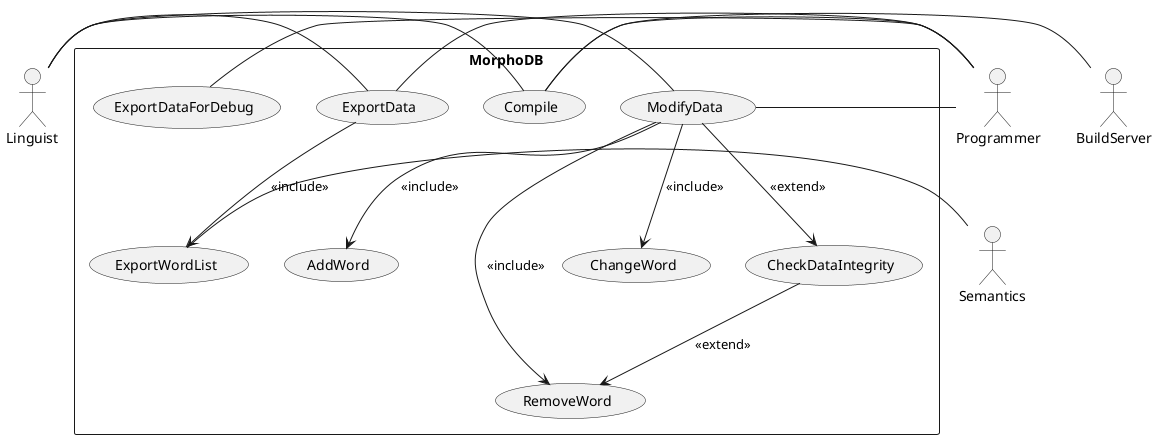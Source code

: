 @startuml
actor Linguist
actor Programmer
actor BuildServer
actor Semantics

rectangle "MorphoDB" {
    Linguist - (ModifyData)
    Linguist - (Compile)
    Linguist - (ExportData)

    Programmer - (ModifyData)
    Programmer - (Compile)
    Programmer - (ExportData)
    Programmer - (ExportDataForDebug)

    BuildServer - (Compile)

    Semantics - (ExportWordList)

    (ModifyData) -down-> (AddWord): <<include>>
    (ModifyData) -down-> (RemoveWord): <<include>>
    (ModifyData) -down-> (ChangeWord): <<include>>
    (ModifyData) -down-> (CheckDataIntegrity): <<extend>>
    (CheckDataIntegrity) -down-> (RemoveWord): <<extend>>

    (ExportData) -down-> (ExportWordList): <<include>>

}

@enduml
